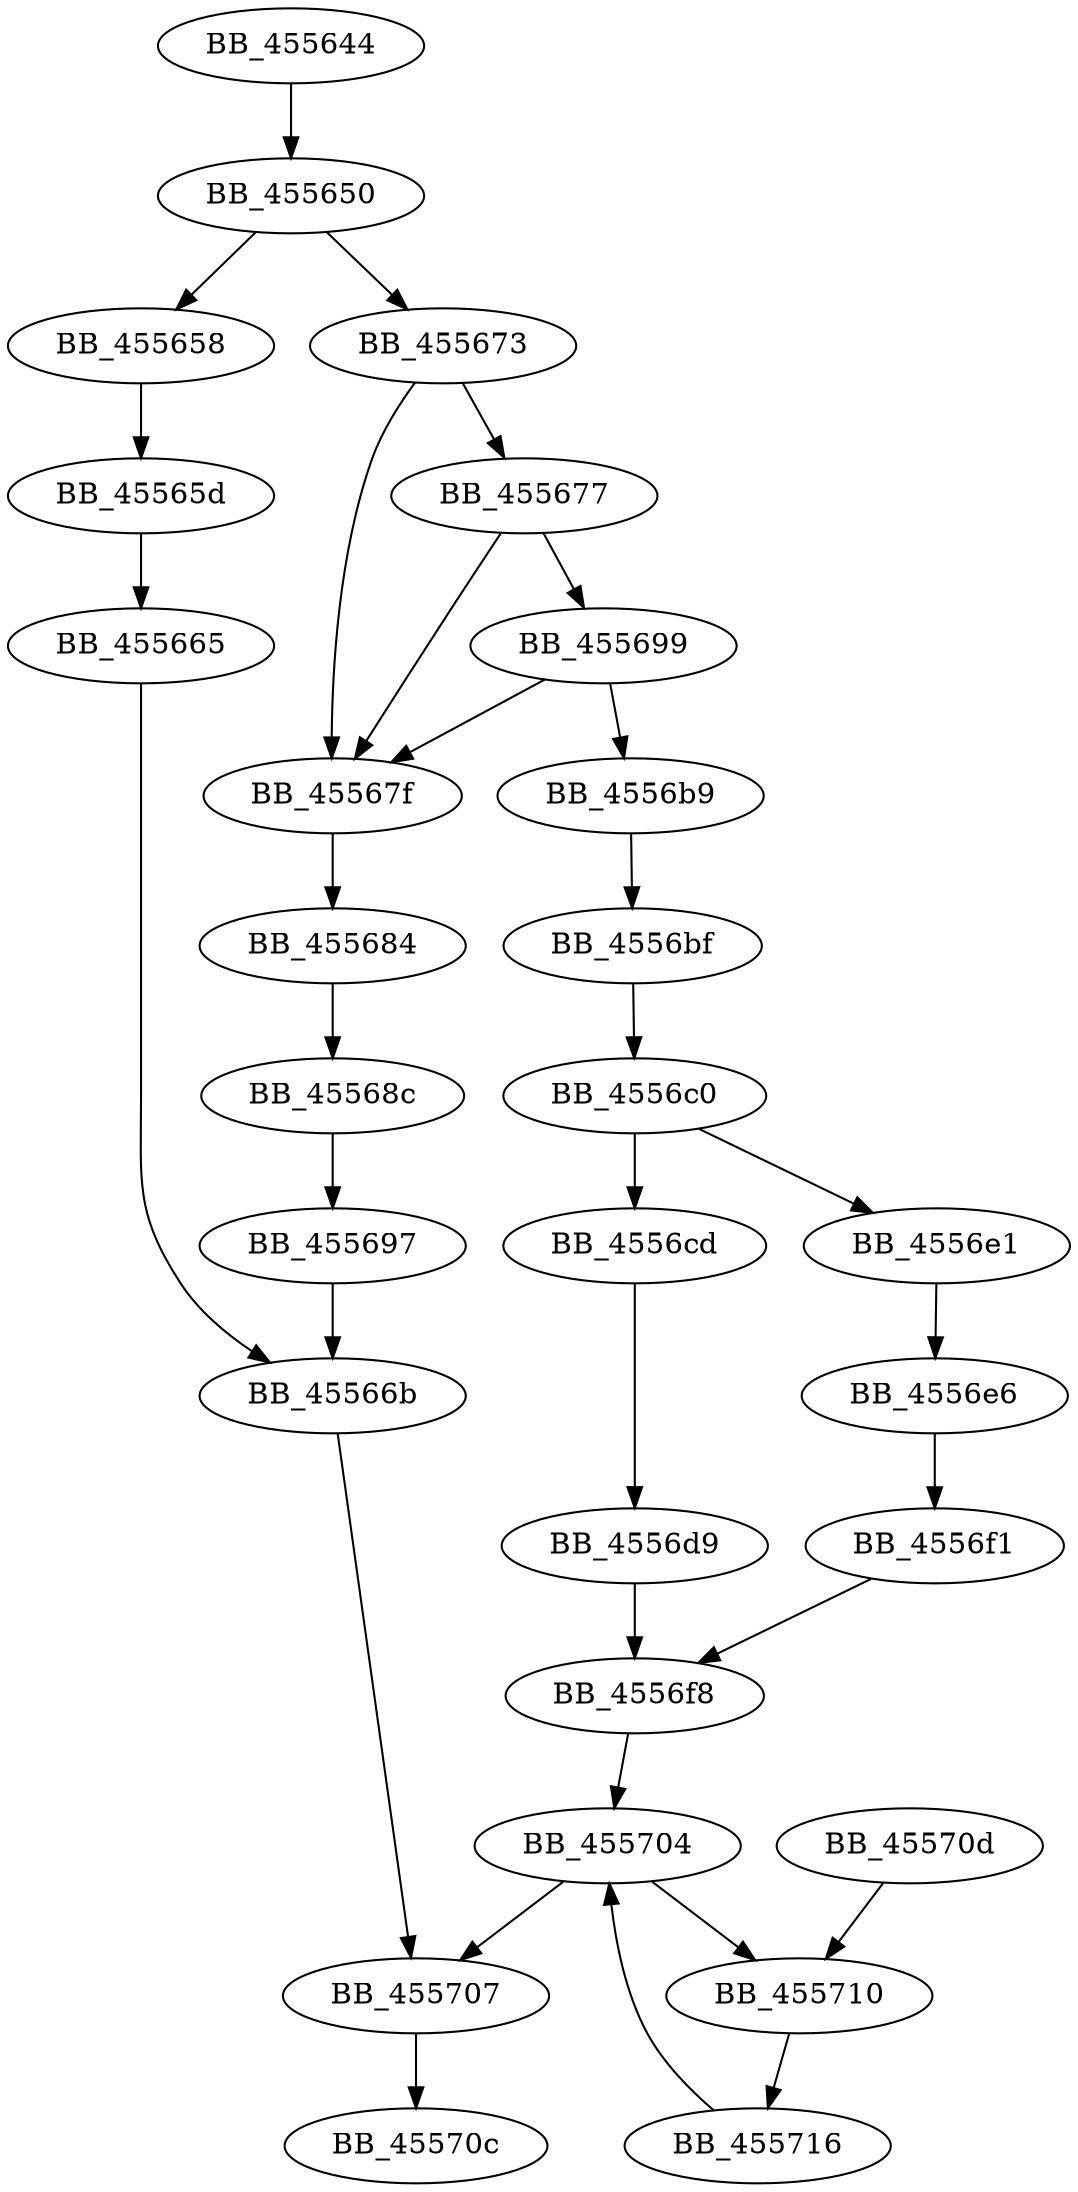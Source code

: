 DiGraph sub_455644{
BB_455644->BB_455650
BB_455650->BB_455658
BB_455650->BB_455673
BB_455658->BB_45565d
BB_45565d->BB_455665
BB_455665->BB_45566b
BB_45566b->BB_455707
BB_455673->BB_455677
BB_455673->BB_45567f
BB_455677->BB_45567f
BB_455677->BB_455699
BB_45567f->BB_455684
BB_455684->BB_45568c
BB_45568c->BB_455697
BB_455697->BB_45566b
BB_455699->BB_45567f
BB_455699->BB_4556b9
BB_4556b9->BB_4556bf
BB_4556bf->BB_4556c0
BB_4556c0->BB_4556cd
BB_4556c0->BB_4556e1
BB_4556cd->BB_4556d9
BB_4556d9->BB_4556f8
BB_4556e1->BB_4556e6
BB_4556e6->BB_4556f1
BB_4556f1->BB_4556f8
BB_4556f8->BB_455704
BB_455704->BB_455707
BB_455704->BB_455710
BB_455707->BB_45570c
BB_45570d->BB_455710
BB_455710->BB_455716
BB_455716->BB_455704
}
